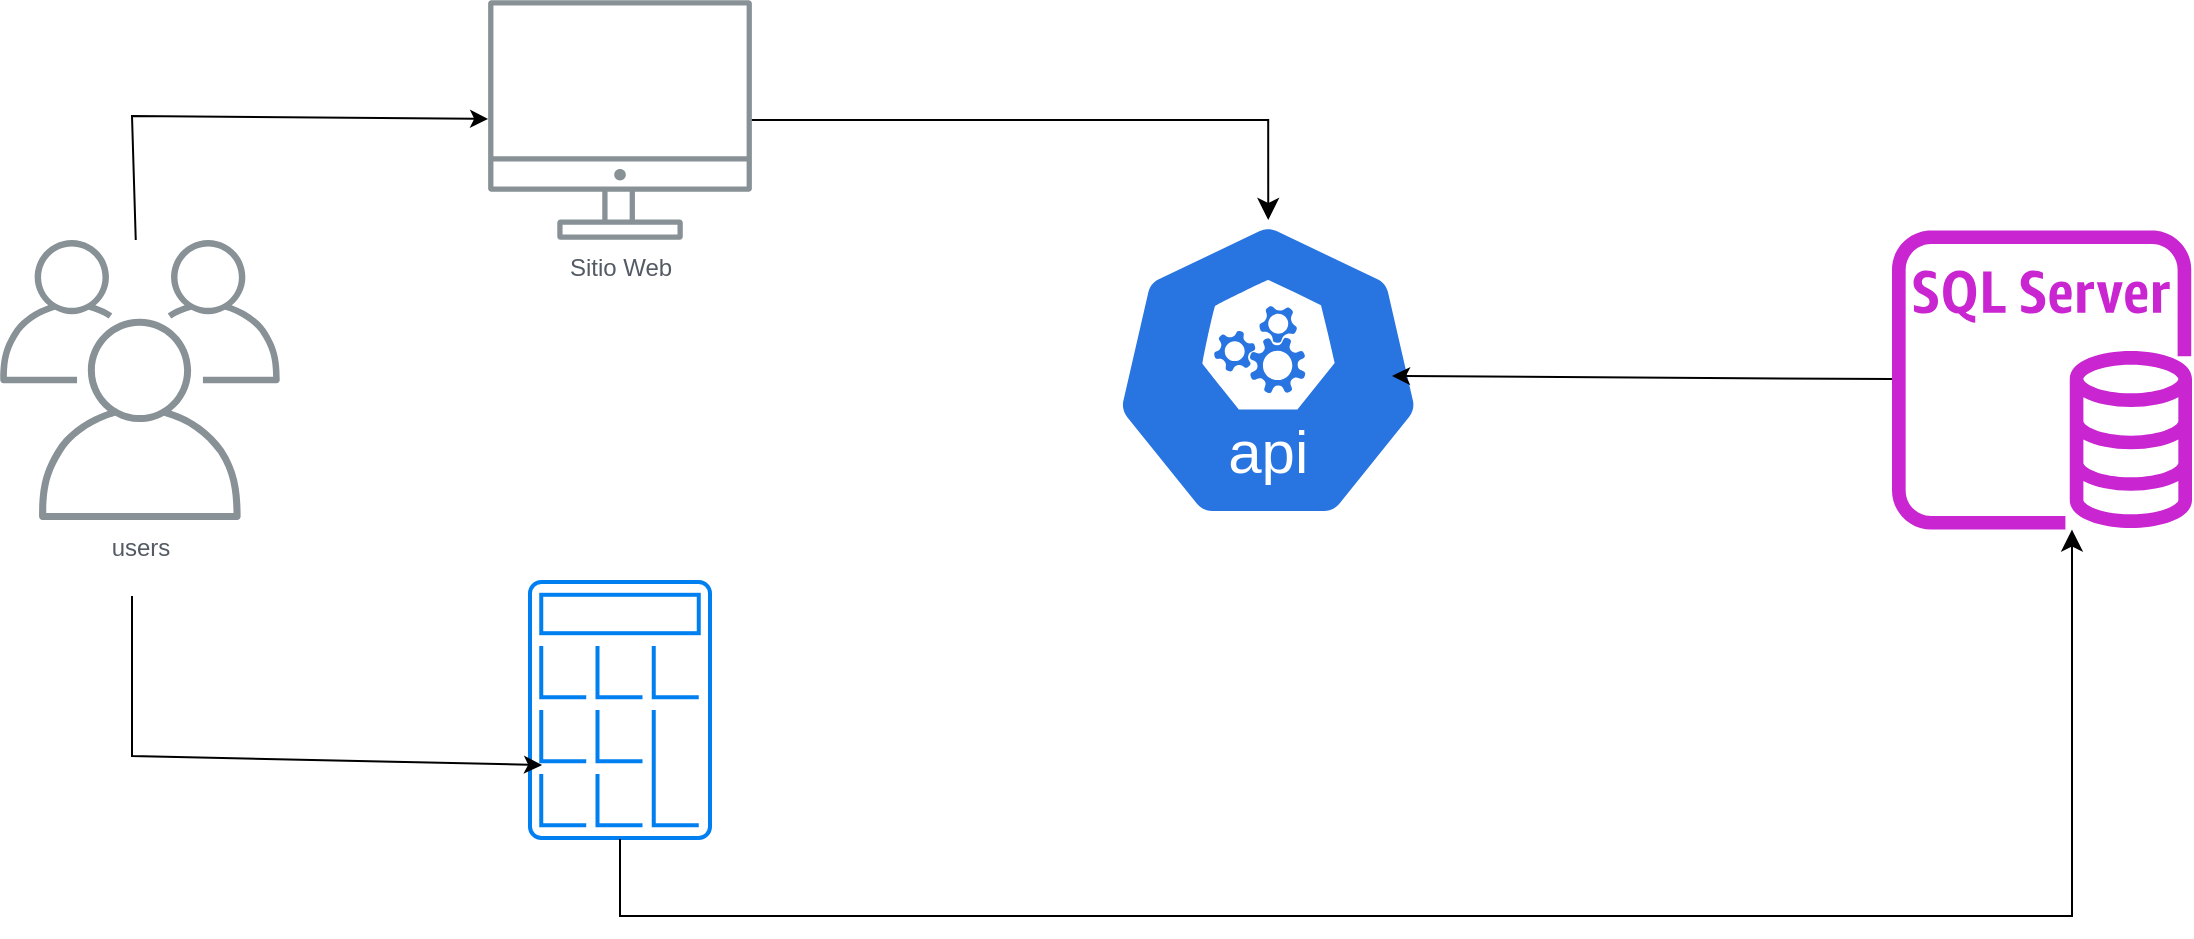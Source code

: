 <mxfile version="24.8.6">
  <diagram id="Ht1M8jgEwFfnCIfOTk4-" name="Page-1">
    <mxGraphModel dx="2147" dy="1260" grid="1" gridSize="10" guides="1" tooltips="1" connect="1" arrows="1" fold="1" page="1" pageScale="1" pageWidth="1169" pageHeight="827" math="0" shadow="0">
      <root>
        <mxCell id="0" />
        <mxCell id="1" parent="0" />
        <mxCell id="I-KyiOyr2GjRbbqOG1Y5-1" value="users" style="sketch=0;outlineConnect=0;gradientColor=none;fontColor=#545B64;strokeColor=none;fillColor=#879196;dashed=0;verticalLabelPosition=bottom;verticalAlign=top;align=center;html=1;fontSize=12;fontStyle=0;aspect=fixed;shape=mxgraph.aws4.illustration_users;pointerEvents=1" vertex="1" parent="1">
          <mxGeometry x="14" y="302" width="140" height="140" as="geometry" />
        </mxCell>
        <mxCell id="I-KyiOyr2GjRbbqOG1Y5-2" value="" style="aspect=fixed;sketch=0;html=1;dashed=0;whitespace=wrap;verticalLabelPosition=bottom;verticalAlign=top;fillColor=#2875E2;strokeColor=#ffffff;points=[[0.005,0.63,0],[0.1,0.2,0],[0.9,0.2,0],[0.5,0,0],[0.995,0.63,0],[0.72,0.99,0],[0.5,1,0],[0.28,0.99,0]];shape=mxgraph.kubernetes.icon2;kubernetesLabel=1;prIcon=api" vertex="1" parent="1">
          <mxGeometry x="570" y="292" width="156.25" height="150" as="geometry" />
        </mxCell>
        <mxCell id="I-KyiOyr2GjRbbqOG1Y5-4" value="" style="sketch=0;outlineConnect=0;fontColor=#232F3E;gradientColor=none;fillColor=#C925D1;strokeColor=none;dashed=0;verticalLabelPosition=bottom;verticalAlign=top;align=center;html=1;fontSize=12;fontStyle=0;aspect=fixed;pointerEvents=1;shape=mxgraph.aws4.rds_sql_server_instance;" vertex="1" parent="1">
          <mxGeometry x="960" y="297" width="150" height="150" as="geometry" />
        </mxCell>
        <mxCell id="I-KyiOyr2GjRbbqOG1Y5-5" value="" style="html=1;verticalLabelPosition=bottom;align=center;labelBackgroundColor=#ffffff;verticalAlign=top;strokeWidth=2;strokeColor=#0080F0;shadow=0;dashed=0;shape=mxgraph.ios7.icons.calculator;" vertex="1" parent="1">
          <mxGeometry x="279" y="473" width="90" height="128" as="geometry" />
        </mxCell>
        <mxCell id="I-KyiOyr2GjRbbqOG1Y5-6" value="" style="edgeStyle=segmentEdgeStyle;endArrow=classic;html=1;curved=0;rounded=0;endSize=8;startSize=8;exitX=0.5;exitY=1.004;exitDx=0;exitDy=0;exitPerimeter=0;" edge="1" parent="1" source="I-KyiOyr2GjRbbqOG1Y5-5" target="I-KyiOyr2GjRbbqOG1Y5-4">
          <mxGeometry width="50" height="50" relative="1" as="geometry">
            <mxPoint x="460" y="320" as="sourcePoint" />
            <mxPoint x="1050" y="490" as="targetPoint" />
            <Array as="points">
              <mxPoint x="324" y="640" />
              <mxPoint x="1050" y="640" />
            </Array>
          </mxGeometry>
        </mxCell>
        <mxCell id="I-KyiOyr2GjRbbqOG1Y5-7" value="Sitio Web" style="sketch=0;outlineConnect=0;gradientColor=none;fontColor=#545B64;strokeColor=none;fillColor=#879196;dashed=0;verticalLabelPosition=bottom;verticalAlign=top;align=center;html=1;fontSize=12;fontStyle=0;aspect=fixed;shape=mxgraph.aws4.illustration_desktop;pointerEvents=1" vertex="1" parent="1">
          <mxGeometry x="258.07" y="182" width="131.87" height="120" as="geometry" />
        </mxCell>
        <mxCell id="I-KyiOyr2GjRbbqOG1Y5-8" value="" style="endArrow=classic;html=1;rounded=0;" edge="1" parent="1" source="I-KyiOyr2GjRbbqOG1Y5-1" target="I-KyiOyr2GjRbbqOG1Y5-7">
          <mxGeometry width="50" height="50" relative="1" as="geometry">
            <mxPoint x="460" y="320" as="sourcePoint" />
            <mxPoint x="510" y="270" as="targetPoint" />
            <Array as="points">
              <mxPoint x="80" y="240" />
            </Array>
          </mxGeometry>
        </mxCell>
        <mxCell id="I-KyiOyr2GjRbbqOG1Y5-9" value="" style="endArrow=classic;html=1;rounded=0;entryX=0.067;entryY=0.715;entryDx=0;entryDy=0;entryPerimeter=0;" edge="1" parent="1" target="I-KyiOyr2GjRbbqOG1Y5-5">
          <mxGeometry width="50" height="50" relative="1" as="geometry">
            <mxPoint x="80" y="480" as="sourcePoint" />
            <mxPoint x="250" y="561" as="targetPoint" />
            <Array as="points">
              <mxPoint x="80" y="560" />
            </Array>
          </mxGeometry>
        </mxCell>
        <mxCell id="I-KyiOyr2GjRbbqOG1Y5-10" value="" style="edgeStyle=segmentEdgeStyle;endArrow=classic;html=1;curved=0;rounded=0;endSize=8;startSize=8;entryX=0.5;entryY=0;entryDx=0;entryDy=0;entryPerimeter=0;" edge="1" parent="1" source="I-KyiOyr2GjRbbqOG1Y5-7" target="I-KyiOyr2GjRbbqOG1Y5-2">
          <mxGeometry width="50" height="50" relative="1" as="geometry">
            <mxPoint x="460" y="320" as="sourcePoint" />
            <mxPoint x="510" y="270" as="targetPoint" />
          </mxGeometry>
        </mxCell>
        <mxCell id="I-KyiOyr2GjRbbqOG1Y5-12" value="" style="endArrow=classic;html=1;rounded=0;entryX=0.896;entryY=0.52;entryDx=0;entryDy=0;entryPerimeter=0;" edge="1" parent="1" source="I-KyiOyr2GjRbbqOG1Y5-4" target="I-KyiOyr2GjRbbqOG1Y5-2">
          <mxGeometry width="50" height="50" relative="1" as="geometry">
            <mxPoint x="220" y="570" as="sourcePoint" />
            <mxPoint x="270" y="520" as="targetPoint" />
          </mxGeometry>
        </mxCell>
      </root>
    </mxGraphModel>
  </diagram>
</mxfile>

